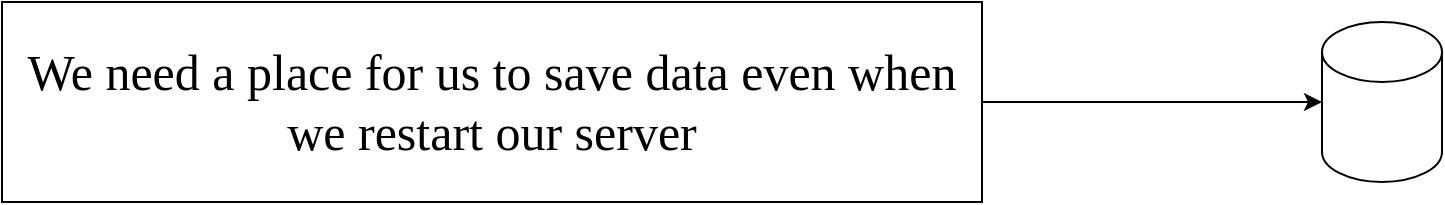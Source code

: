 <mxfile version="17.4.1" type="github">
  <diagram id="jUFI8dWQx3PE4WKWlsTp" name="Page-1">
    <mxGraphModel dx="1108" dy="604" grid="1" gridSize="10" guides="1" tooltips="1" connect="1" arrows="1" fold="1" page="1" pageScale="1" pageWidth="1700" pageHeight="1100" math="0" shadow="0">
      <root>
        <mxCell id="0" />
        <mxCell id="1" parent="0" />
        <mxCell id="i_1Tg2oEf6V2kxdcsrZU-3" style="edgeStyle=orthogonalEdgeStyle;rounded=0;orthogonalLoop=1;jettySize=auto;html=1;entryX=0;entryY=0.5;entryDx=0;entryDy=0;entryPerimeter=0;fontFamily=Comfortaa;fontSource=https%3A%2F%2Ffonts.googleapis.com%2Fcss%3Ffamily%3DComfortaa;fontSize=25;" edge="1" parent="1" source="i_1Tg2oEf6V2kxdcsrZU-1" target="i_1Tg2oEf6V2kxdcsrZU-2">
          <mxGeometry relative="1" as="geometry" />
        </mxCell>
        <mxCell id="i_1Tg2oEf6V2kxdcsrZU-1" value="We need a place for us to save data even when we restart our server" style="rounded=0;whiteSpace=wrap;html=1;fontFamily=Comfortaa;fontSource=https%3A%2F%2Ffonts.googleapis.com%2Fcss%3Ffamily%3DComfortaa;fontSize=25;" vertex="1" parent="1">
          <mxGeometry x="70" y="200" width="490" height="100" as="geometry" />
        </mxCell>
        <mxCell id="i_1Tg2oEf6V2kxdcsrZU-2" value="" style="shape=cylinder3;whiteSpace=wrap;html=1;boundedLbl=1;backgroundOutline=1;size=15;fontFamily=Comfortaa;fontSource=https%3A%2F%2Ffonts.googleapis.com%2Fcss%3Ffamily%3DComfortaa;fontSize=25;" vertex="1" parent="1">
          <mxGeometry x="730" y="210" width="60" height="80" as="geometry" />
        </mxCell>
      </root>
    </mxGraphModel>
  </diagram>
</mxfile>
